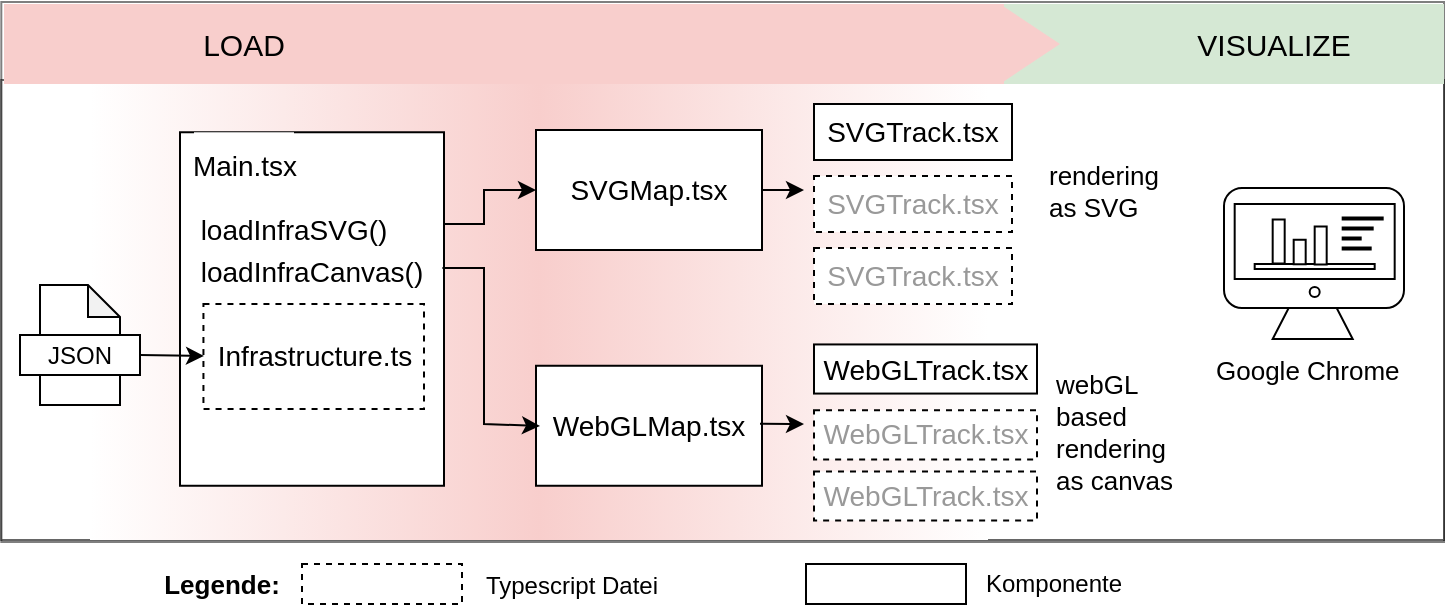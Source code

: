 <mxfile version="20.6.0" type="device"><diagram id="CtWcyUaBenwevCy5USZL" name="Page-1"><mxGraphModel dx="924" dy="482" grid="1" gridSize="10" guides="1" tooltips="1" connect="1" arrows="1" fold="1" page="1" pageScale="1" pageWidth="850" pageHeight="1100" math="0" shadow="0"><root><mxCell id="0"/><mxCell id="1" parent="0"/><mxCell id="1dmUfAuWkFqUGB0cmEEg-2" value="" style="rounded=0;whiteSpace=wrap;html=1;opacity=50;" parent="1" vertex="1"><mxGeometry x="18.66" y="19" width="721.34" height="270" as="geometry"/></mxCell><mxCell id="1dmUfAuWkFqUGB0cmEEg-3" value="" style="rounded=0;whiteSpace=wrap;html=1;opacity=60;" parent="1" vertex="1"><mxGeometry x="18.66" y="58" width="721.34" height="230" as="geometry"/></mxCell><mxCell id="1dmUfAuWkFqUGB0cmEEg-58" value="" style="rounded=0;whiteSpace=wrap;html=1;fillColor=#F8CECC;gradientColor=#ffffff;gradientDirection=east;strokeColor=none;rotation=-180;" parent="1" vertex="1"><mxGeometry x="63" y="60" width="225" height="228" as="geometry"/></mxCell><mxCell id="1dmUfAuWkFqUGB0cmEEg-9" value="" style="shape=note;whiteSpace=wrap;html=1;backgroundOutline=1;darkOpacity=0.05;size=16;" parent="1" vertex="1"><mxGeometry x="38" y="160.5" width="40" height="60" as="geometry"/></mxCell><mxCell id="1dmUfAuWkFqUGB0cmEEg-10" value="JSON" style="rounded=0;whiteSpace=wrap;html=1;" parent="1" vertex="1"><mxGeometry x="28" y="185.5" width="60" height="20" as="geometry"/></mxCell><mxCell id="1dmUfAuWkFqUGB0cmEEg-75" value="" style="rounded=0;whiteSpace=wrap;html=1;fillColor=#F8CECC;gradientColor=none;strokeColor=none;" parent="1" vertex="1"><mxGeometry x="20" y="20" width="500" height="40" as="geometry"/></mxCell><mxCell id="1dmUfAuWkFqUGB0cmEEg-4" value="&lt;font style=&quot;font-size: 15px&quot;&gt;LOAD&lt;/font&gt;" style="text;html=1;strokeColor=none;fillColor=none;align=center;verticalAlign=middle;whiteSpace=wrap;rounded=0;fontSize=14;" parent="1" vertex="1"><mxGeometry x="40" y="30" width="200" height="20" as="geometry"/></mxCell><mxCell id="1dmUfAuWkFqUGB0cmEEg-76" value="" style="rounded=0;whiteSpace=wrap;html=1;fillColor=#D5E8D4;gradientColor=none;strokeColor=none;" parent="1" vertex="1"><mxGeometry x="520" y="20" width="220" height="40" as="geometry"/></mxCell><mxCell id="1dmUfAuWkFqUGB0cmEEg-7" value="&lt;font style=&quot;font-size: 15px&quot;&gt;VISUALIZE&lt;/font&gt;" style="text;html=1;strokeColor=none;fillColor=none;align=center;verticalAlign=middle;whiteSpace=wrap;rounded=0;fontSize=14;" parent="1" vertex="1"><mxGeometry x="600" y="30" width="110" height="20" as="geometry"/></mxCell><mxCell id="1dmUfAuWkFqUGB0cmEEg-79" value="" style="triangle;whiteSpace=wrap;html=1;fillColor=#F8CECC;gradientColor=none;strokeColor=none;" parent="1" vertex="1"><mxGeometry x="518" y="20" width="30" height="40" as="geometry"/></mxCell><mxCell id="1dmUfAuWkFqUGB0cmEEg-81" value="" style="rounded=0;whiteSpace=wrap;html=1;fillColor=#F8CECC;gradientColor=#ffffff;gradientDirection=east;strokeColor=none;rotation=0;" parent="1" vertex="1"><mxGeometry x="287" y="60" width="225" height="228" as="geometry"/></mxCell><mxCell id="1dmUfAuWkFqUGB0cmEEg-97" value="" style="text;html=1;strokeColor=none;fillColor=none;align=center;verticalAlign=middle;whiteSpace=wrap;rounded=0;fontSize=15;" parent="1" vertex="1"><mxGeometry x="310" y="240.75" width="120" height="37.5" as="geometry"/></mxCell><mxCell id="1dmUfAuWkFqUGB0cmEEg-100" value="" style="text;html=1;strokeColor=none;fillColor=none;align=center;verticalAlign=middle;whiteSpace=wrap;rounded=0;fontSize=15;" parent="1" vertex="1"><mxGeometry x="20" y="240.75" width="99.72" height="37.5" as="geometry"/></mxCell><mxCell id="n-aB75Un4CJxLUXKIiY--2" value="&lt;font style=&quot;font-size: 13px&quot;&gt;&lt;b&gt;Legende:&lt;/b&gt;&lt;/font&gt;" style="text;html=1;strokeColor=none;fillColor=none;align=center;verticalAlign=middle;whiteSpace=wrap;rounded=0;" parent="1" vertex="1"><mxGeometry x="115" y="295" width="28" height="30" as="geometry"/></mxCell><mxCell id="58VrhuE_66mDT4R71wrl-4" value="" style="html=1;dashed=0;whitespace=wrap;rounded=0;strokeWidth=1;fillColor=#FFFFFF;strokeColor=#000000;fontColor=#000000;fontSize=13;" parent="1" vertex="1"><mxGeometry x="108" y="84.13" width="132" height="176.75" as="geometry"/></mxCell><mxCell id="n-aB75Un4CJxLUXKIiY--5" value="" style="rounded=0;whiteSpace=wrap;html=1;" parent="1" vertex="1"><mxGeometry x="421" y="300" width="80" height="20" as="geometry"/></mxCell><mxCell id="n-aB75Un4CJxLUXKIiY--6" value="Typescript Datei" style="text;html=1;strokeColor=none;fillColor=none;align=center;verticalAlign=middle;whiteSpace=wrap;rounded=0;" parent="1" vertex="1"><mxGeometry x="249" y="301" width="110" height="20" as="geometry"/></mxCell><mxCell id="n-aB75Un4CJxLUXKIiY--7" value="Komponente" style="text;html=1;strokeColor=none;fillColor=none;align=center;verticalAlign=middle;whiteSpace=wrap;rounded=0;" parent="1" vertex="1"><mxGeometry x="511" y="300" width="68" height="20" as="geometry"/></mxCell><mxCell id="58VrhuE_66mDT4R71wrl-3" value="&lt;font style=&quot;font-size: 14px&quot;&gt;Infrastructure.ts&lt;/font&gt;" style="html=1;dashed=1;whitespace=wrap;rounded=0;strokeWidth=1;fillColor=#FFFFFF;strokeColor=#000000;fontColor=#000000;fontSize=13;" parent="1" vertex="1"><mxGeometry x="119.72" y="170" width="110.28" height="52.5" as="geometry"/></mxCell><mxCell id="58VrhuE_66mDT4R71wrl-5" value="" style="endArrow=classic;html=1;rounded=0;exitX=1;exitY=0.5;exitDx=0;exitDy=0;" parent="1" source="1dmUfAuWkFqUGB0cmEEg-10" edge="1"><mxGeometry width="50" height="50" relative="1" as="geometry"><mxPoint x="810" y="218" as="sourcePoint"/><mxPoint x="120" y="196" as="targetPoint"/></mxGeometry></mxCell><mxCell id="58VrhuE_66mDT4R71wrl-6" value="&lt;font style=&quot;font-size: 14px&quot;&gt;Main.tsx&lt;/font&gt;" style="html=1;dashed=0;whitespace=wrap;rounded=0;strokeWidth=1;fillColor=#FFFFFF;strokeColor=none;fontColor=#000000;fontSize=13;" parent="1" vertex="1"><mxGeometry x="115" y="84.13" width="50" height="33.25" as="geometry"/></mxCell><mxCell id="58VrhuE_66mDT4R71wrl-7" value="&lt;font style=&quot;font-size: 14px&quot;&gt;SVGMap.tsx&lt;/font&gt;" style="rounded=0;whiteSpace=wrap;html=1;" parent="1" vertex="1"><mxGeometry x="286" y="83" width="113" height="60" as="geometry"/></mxCell><mxCell id="58VrhuE_66mDT4R71wrl-8" value="&lt;font style=&quot;font-size: 14px&quot;&gt;WebGLMap.tsx&lt;/font&gt;" style="rounded=0;whiteSpace=wrap;html=1;" parent="1" vertex="1"><mxGeometry x="286" y="200.88" width="113" height="60" as="geometry"/></mxCell><mxCell id="58VrhuE_66mDT4R71wrl-9" value="" style="endArrow=classic;html=1;rounded=0;fontSize=13;entryX=0;entryY=0.5;entryDx=0;entryDy=0;" parent="1" edge="1" target="58VrhuE_66mDT4R71wrl-7"><mxGeometry width="50" height="50" relative="1" as="geometry"><mxPoint x="240" y="130" as="sourcePoint"/><mxPoint x="330" y="113" as="targetPoint"/><Array as="points"><mxPoint x="260" y="130"/><mxPoint x="260" y="113"/></Array></mxGeometry></mxCell><mxCell id="58VrhuE_66mDT4R71wrl-10" value="" style="endArrow=classic;html=1;rounded=0;fontSize=13;exitX=0.994;exitY=0.384;exitDx=0;exitDy=0;exitPerimeter=0;entryX=0;entryY=0.25;entryDx=0;entryDy=0;" parent="1" edge="1" target="1dmUfAuWkFqUGB0cmEEg-58" source="58VrhuE_66mDT4R71wrl-4"><mxGeometry width="50" height="50" relative="1" as="geometry"><mxPoint x="317" y="170" as="sourcePoint"/><mxPoint x="330" y="233" as="targetPoint"/><Array as="points"><mxPoint x="260" y="152"/><mxPoint x="260" y="230"/></Array></mxGeometry></mxCell><mxCell id="58VrhuE_66mDT4R71wrl-11" value="" style="group" parent="1" vertex="1" connectable="0"><mxGeometry x="630" y="112" width="90" height="75.5" as="geometry"/></mxCell><mxCell id="1dmUfAuWkFqUGB0cmEEg-119" value="" style="rounded=1;whiteSpace=wrap;html=1;fillColor=#FFFFFF;gradientColor=none;" parent="58VrhuE_66mDT4R71wrl-11" vertex="1"><mxGeometry width="90" height="60" as="geometry"/></mxCell><mxCell id="1dmUfAuWkFqUGB0cmEEg-122" value="" style="shape=trapezoid;perimeter=trapezoidPerimeter;whiteSpace=wrap;html=1;fillColor=#FFFFFF;gradientColor=none;" parent="58VrhuE_66mDT4R71wrl-11" vertex="1"><mxGeometry x="24.34" y="60" width="40" height="15.5" as="geometry"/></mxCell><mxCell id="1dmUfAuWkFqUGB0cmEEg-123" value="" style="ellipse;whiteSpace=wrap;html=1;aspect=fixed;fillColor=#FFFFFF;gradientColor=none;" parent="58VrhuE_66mDT4R71wrl-11" vertex="1"><mxGeometry x="42.84" y="49.5" width="5" height="5" as="geometry"/></mxCell><mxCell id="1dmUfAuWkFqUGB0cmEEg-125" value="" style="rounded=0;whiteSpace=wrap;html=1;fillColor=#FFFFFF;gradientColor=none;" parent="58VrhuE_66mDT4R71wrl-11" vertex="1"><mxGeometry x="5.34" y="8" width="80" height="37.5" as="geometry"/></mxCell><mxCell id="1dmUfAuWkFqUGB0cmEEg-127" value="" style="rounded=0;whiteSpace=wrap;html=1;fillColor=#FFFFFF;gradientColor=none;" parent="58VrhuE_66mDT4R71wrl-11" vertex="1"><mxGeometry x="15.34" y="38" width="60" height="2.5" as="geometry"/></mxCell><mxCell id="1dmUfAuWkFqUGB0cmEEg-128" value="" style="rounded=0;whiteSpace=wrap;html=1;fillColor=#FFFFFF;gradientColor=none;" parent="58VrhuE_66mDT4R71wrl-11" vertex="1"><mxGeometry x="24.34" y="15.75" width="6" height="22" as="geometry"/></mxCell><mxCell id="1dmUfAuWkFqUGB0cmEEg-133" value="" style="rounded=0;whiteSpace=wrap;html=1;fillColor=#FFFFFF;gradientColor=none;" parent="58VrhuE_66mDT4R71wrl-11" vertex="1"><mxGeometry x="34.84" y="25.88" width="6" height="12.25" as="geometry"/></mxCell><mxCell id="1dmUfAuWkFqUGB0cmEEg-134" value="" style="rounded=0;whiteSpace=wrap;html=1;fillColor=#FFFFFF;gradientColor=none;" parent="58VrhuE_66mDT4R71wrl-11" vertex="1"><mxGeometry x="45.34" y="19.25" width="6" height="19" as="geometry"/></mxCell><mxCell id="1dmUfAuWkFqUGB0cmEEg-135" value="" style="rounded=0;whiteSpace=wrap;html=1;fillColor=#FFFFFF;gradientColor=none;" parent="58VrhuE_66mDT4R71wrl-11" vertex="1"><mxGeometry x="59.34" y="14.75" width="20" height="1" as="geometry"/></mxCell><mxCell id="1dmUfAuWkFqUGB0cmEEg-136" value="" style="rounded=0;whiteSpace=wrap;html=1;fillColor=#FFFFFF;gradientColor=none;" parent="58VrhuE_66mDT4R71wrl-11" vertex="1"><mxGeometry x="59.34" y="19.75" width="15" height="1" as="geometry"/></mxCell><mxCell id="1dmUfAuWkFqUGB0cmEEg-137" value="" style="rounded=0;whiteSpace=wrap;html=1;fillColor=#FFFFFF;gradientColor=none;" parent="58VrhuE_66mDT4R71wrl-11" vertex="1"><mxGeometry x="59.34" y="24.75" width="9" height="1" as="geometry"/></mxCell><mxCell id="1dmUfAuWkFqUGB0cmEEg-138" value="" style="rounded=0;whiteSpace=wrap;html=1;fillColor=#FFFFFF;gradientColor=none;" parent="58VrhuE_66mDT4R71wrl-11" vertex="1"><mxGeometry x="59.34" y="29.75" width="14" height="1" as="geometry"/></mxCell><mxCell id="58VrhuE_66mDT4R71wrl-12" value="Google Chrome" style="text;strokeColor=none;fillColor=none;align=left;verticalAlign=middle;spacingLeft=4;spacingRight=4;overflow=hidden;points=[[0,0.5],[1,0.5]];portConstraint=eastwest;rotatable=0;fontSize=13;" parent="1" vertex="1"><mxGeometry x="620" y="187.5" width="110" height="30" as="geometry"/></mxCell><mxCell id="58VrhuE_66mDT4R71wrl-14" value="" style="endArrow=classic;html=1;rounded=0;fontSize=13;exitX=1;exitY=0.5;exitDx=0;exitDy=0;" parent="1" source="58VrhuE_66mDT4R71wrl-7" edge="1"><mxGeometry width="50" height="50" relative="1" as="geometry"><mxPoint x="528" y="113.5" as="sourcePoint"/><mxPoint x="420" y="113" as="targetPoint"/></mxGeometry></mxCell><mxCell id="58VrhuE_66mDT4R71wrl-15" value="" style="rounded=0;whiteSpace=wrap;html=1;dashed=1;" parent="1" vertex="1"><mxGeometry x="169" y="300" width="80" height="20" as="geometry"/></mxCell><mxCell id="58VrhuE_66mDT4R71wrl-18" value="&lt;font style=&quot;font-size: 14px&quot;&gt;loadInfraSVG()&lt;/font&gt;" style="text;html=1;strokeColor=none;fillColor=none;align=center;verticalAlign=middle;whiteSpace=wrap;rounded=0;" parent="1" vertex="1"><mxGeometry x="131" y="123.25" width="68" height="20" as="geometry"/></mxCell><mxCell id="58VrhuE_66mDT4R71wrl-24" value="webGL &#10;based &#10;rendering &#10;as canvas&#10;" style="text;strokeColor=none;fillColor=none;align=left;verticalAlign=middle;spacingLeft=4;spacingRight=4;overflow=hidden;points=[[0,0.5],[1,0.5]];portConstraint=eastwest;rotatable=0;dashed=1;fontSize=13;" parent="1" vertex="1"><mxGeometry x="540" y="200.88" width="99" height="69.12" as="geometry"/></mxCell><mxCell id="58VrhuE_66mDT4R71wrl-26" value="" style="endArrow=classic;html=1;rounded=0;fontSize=13;exitX=1;exitY=0.5;exitDx=0;exitDy=0;" parent="1" edge="1"><mxGeometry width="50" height="50" relative="1" as="geometry"><mxPoint x="398" y="229.88" as="sourcePoint"/><mxPoint x="420" y="230" as="targetPoint"/></mxGeometry></mxCell><mxCell id="58VrhuE_66mDT4R71wrl-27" value="rendering &#10;as SVG" style="text;strokeColor=none;fillColor=none;align=left;verticalAlign=middle;spacingLeft=4;spacingRight=4;overflow=hidden;points=[[0,0.5],[1,0.5]];portConstraint=eastwest;rotatable=0;dashed=1;fontSize=13;" parent="1" vertex="1"><mxGeometry x="536.5" y="92" width="171" height="42" as="geometry"/></mxCell><mxCell id="N41WIookoz65W40hPO_i-1" value="&lt;font style=&quot;font-size: 14px&quot;&gt;loadInfraCanvas()&lt;/font&gt;" style="text;html=1;strokeColor=none;fillColor=none;align=center;verticalAlign=middle;whiteSpace=wrap;rounded=0;" vertex="1" parent="1"><mxGeometry x="140" y="144.25" width="68" height="20" as="geometry"/></mxCell><mxCell id="N41WIookoz65W40hPO_i-3" value="&lt;font style=&quot;font-size: 14px&quot;&gt;SVGTrack.tsx&lt;/font&gt;" style="rounded=0;whiteSpace=wrap;html=1;" vertex="1" parent="1"><mxGeometry x="425" y="70" width="99" height="28" as="geometry"/></mxCell><mxCell id="N41WIookoz65W40hPO_i-4" value="&lt;font style=&quot;font-size: 14px&quot;&gt;WebGLTrack.tsx&lt;/font&gt;" style="rounded=0;whiteSpace=wrap;html=1;" vertex="1" parent="1"><mxGeometry x="425" y="190.22" width="111.5" height="24.56" as="geometry"/></mxCell><mxCell id="N41WIookoz65W40hPO_i-6" value="&lt;font color=&quot;#999999&quot; style=&quot;font-size: 14px&quot;&gt;WebGLTrack.tsx&lt;/font&gt;" style="rounded=0;whiteSpace=wrap;html=1;dashed=1;" vertex="1" parent="1"><mxGeometry x="425" y="223.16" width="111.5" height="24.56" as="geometry"/></mxCell><mxCell id="N41WIookoz65W40hPO_i-7" value="&lt;font color=&quot;#999999&quot; style=&quot;font-size: 14px&quot;&gt;SVGTrack.tsx&lt;/font&gt;" style="rounded=0;whiteSpace=wrap;html=1;dashed=1;" vertex="1" parent="1"><mxGeometry x="425" y="106" width="99" height="28" as="geometry"/></mxCell><mxCell id="N41WIookoz65W40hPO_i-8" value="&lt;font color=&quot;#999999&quot; style=&quot;font-size: 14px&quot;&gt;SVGTrack.tsx&lt;/font&gt;" style="rounded=0;whiteSpace=wrap;html=1;dashed=1;" vertex="1" parent="1"><mxGeometry x="425" y="142" width="99" height="28" as="geometry"/></mxCell><mxCell id="N41WIookoz65W40hPO_i-9" value="&lt;font color=&quot;#999999&quot; style=&quot;font-size: 14px&quot;&gt;WebGLTrack.tsx&lt;/font&gt;" style="rounded=0;whiteSpace=wrap;html=1;dashed=1;" vertex="1" parent="1"><mxGeometry x="425" y="253.69" width="111.5" height="24.56" as="geometry"/></mxCell></root></mxGraphModel></diagram></mxfile>